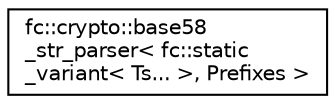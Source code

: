 digraph "Graphical Class Hierarchy"
{
  edge [fontname="Helvetica",fontsize="10",labelfontname="Helvetica",labelfontsize="10"];
  node [fontname="Helvetica",fontsize="10",shape=record];
  rankdir="LR";
  Node0 [label="fc::crypto::base58\l_str_parser\< fc::static\l_variant\< Ts... \>, Prefixes \>",height=0.2,width=0.4,color="black", fillcolor="white", style="filled",URL="$structfc_1_1crypto_1_1base58__str__parser_3_01fc_1_1static__variant_3_01_ts_8_8_8_01_4_00_01_prefixes_01_4.html"];
}
